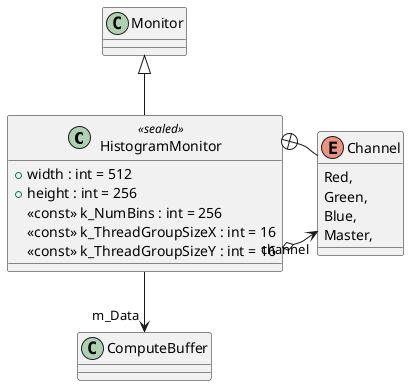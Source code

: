@startuml
class HistogramMonitor <<sealed>> {
    + width : int = 512
    + height : int = 256
    <<const>> k_NumBins : int = 256
    <<const>> k_ThreadGroupSizeX : int = 16
    <<const>> k_ThreadGroupSizeY : int = 16
}
enum Channel {
    Red,
    Green,
    Blue,
    Master,
}
Monitor <|-- HistogramMonitor
HistogramMonitor o-> "channel" Channel
HistogramMonitor --> "m_Data" ComputeBuffer
HistogramMonitor +-- Channel
@enduml

